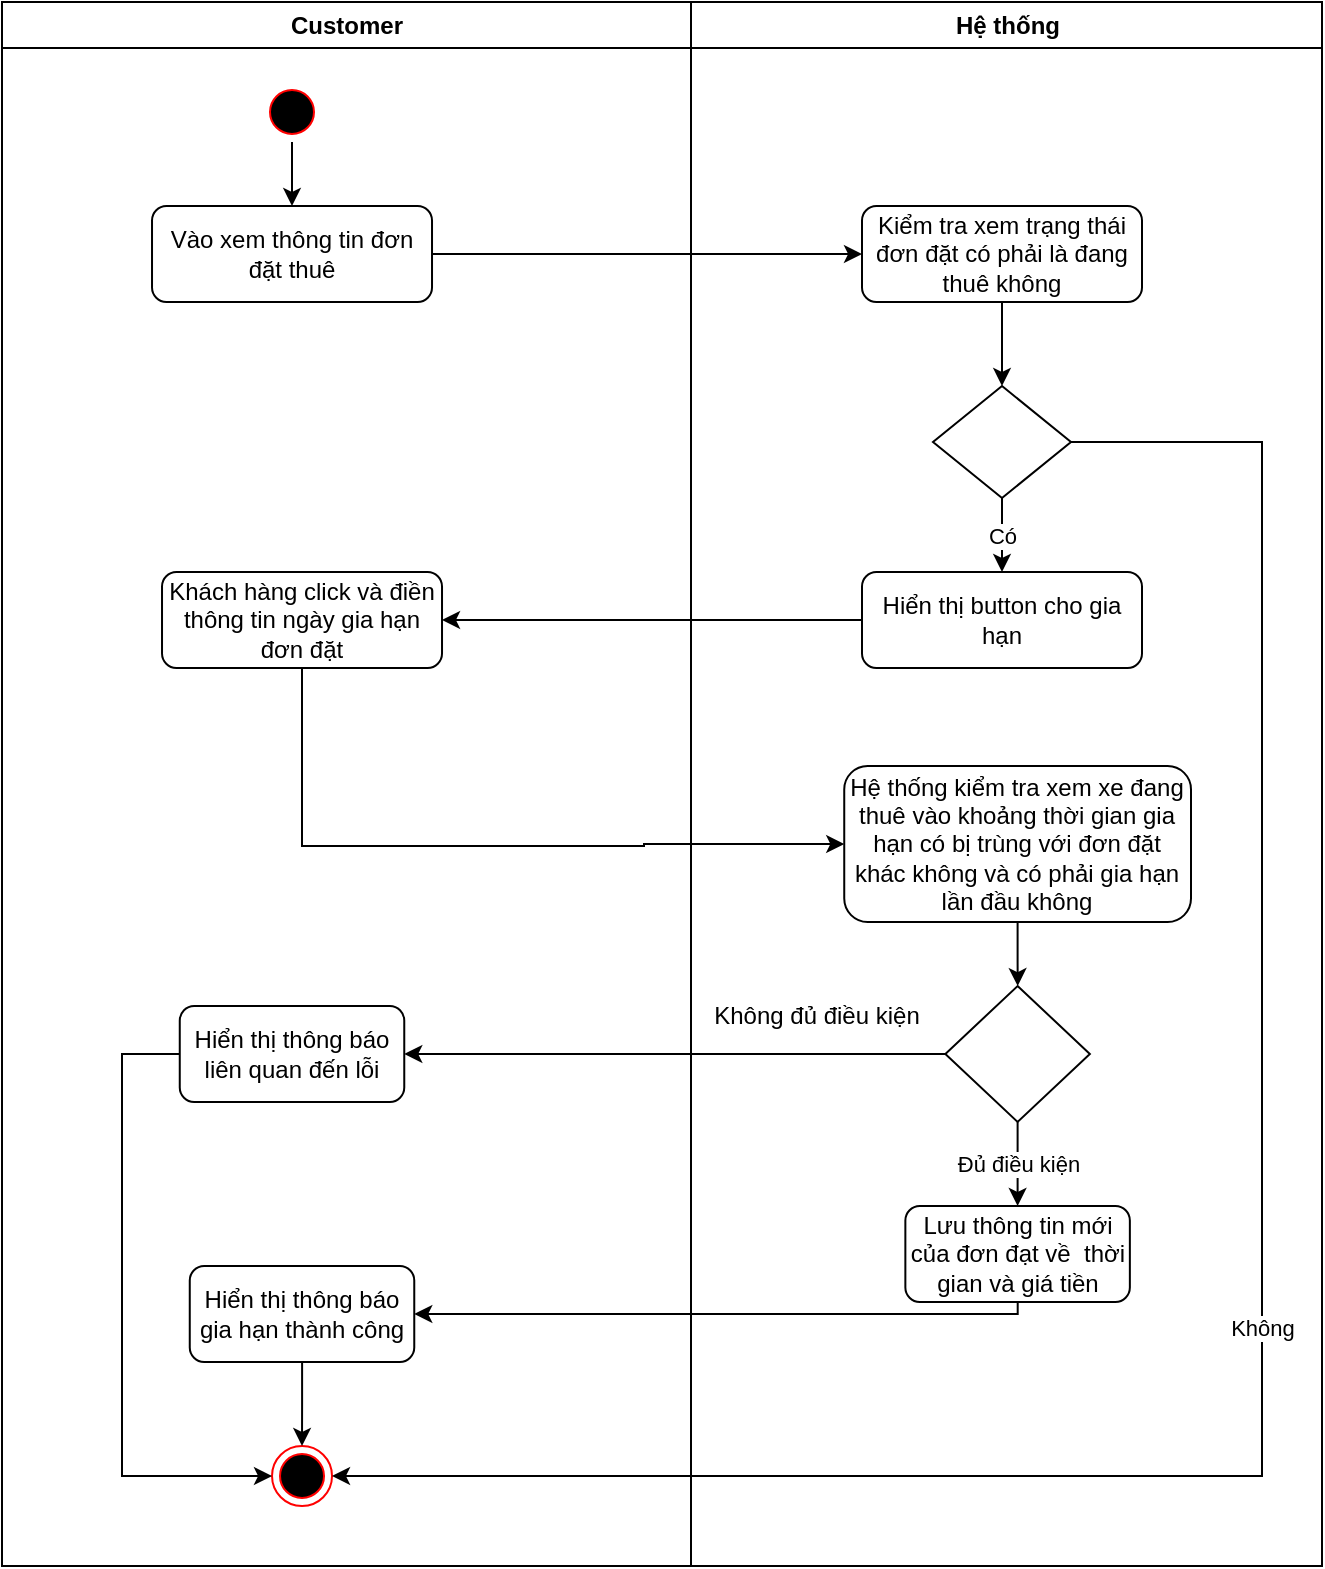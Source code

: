 <mxfile version="27.0.9">
  <diagram name="Page-1" id="e7e014a7-5840-1c2e-5031-d8a46d1fe8dd">
    <mxGraphModel dx="1426" dy="711" grid="1" gridSize="10" guides="1" tooltips="1" connect="1" arrows="1" fold="1" page="1" pageScale="1" pageWidth="1169" pageHeight="826" background="none" math="0" shadow="0">
      <root>
        <mxCell id="0" />
        <mxCell id="1" parent="0" />
        <mxCell id="2" value="Customer" style="swimlane;whiteSpace=wrap" parent="1" vertex="1">
          <mxGeometry x="100" y="128" width="344.5" height="782" as="geometry" />
        </mxCell>
        <mxCell id="-Ku692GFIw_B7qga-q3F-63" value="" style="edgeStyle=orthogonalEdgeStyle;rounded=0;orthogonalLoop=1;jettySize=auto;html=1;" edge="1" parent="2" source="5" target="-Ku692GFIw_B7qga-q3F-42">
          <mxGeometry relative="1" as="geometry" />
        </mxCell>
        <mxCell id="5" value="" style="ellipse;shape=startState;fillColor=#000000;strokeColor=#ff0000;" parent="2" vertex="1">
          <mxGeometry x="130" y="40" width="30" height="30" as="geometry" />
        </mxCell>
        <mxCell id="-Ku692GFIw_B7qga-q3F-42" value="Vào xem thông tin đơn đặt thuê" style="rounded=1;whiteSpace=wrap;html=1;" vertex="1" parent="2">
          <mxGeometry x="75.01" y="102" width="140" height="48" as="geometry" />
        </mxCell>
        <mxCell id="38" value="" style="ellipse;shape=endState;fillColor=#000000;strokeColor=#ff0000" parent="2" vertex="1">
          <mxGeometry x="135.01" y="722" width="30" height="30" as="geometry" />
        </mxCell>
        <mxCell id="-Ku692GFIw_B7qga-q3F-55" value="Khách hàng click và điền thông tin ngày gia hạn đơn đặt" style="rounded=1;whiteSpace=wrap;html=1;" vertex="1" parent="2">
          <mxGeometry x="80.01" y="285" width="140" height="48" as="geometry" />
        </mxCell>
        <mxCell id="-Ku692GFIw_B7qga-q3F-74" style="edgeStyle=orthogonalEdgeStyle;rounded=0;orthogonalLoop=1;jettySize=auto;html=1;entryX=0;entryY=0.5;entryDx=0;entryDy=0;" edge="1" parent="2" source="-Ku692GFIw_B7qga-q3F-59" target="38">
          <mxGeometry relative="1" as="geometry">
            <Array as="points">
              <mxPoint x="60" y="526" />
              <mxPoint x="60" y="737" />
            </Array>
          </mxGeometry>
        </mxCell>
        <mxCell id="-Ku692GFIw_B7qga-q3F-59" value="Hiển thị thông báo liên quan đến lỗi" style="rounded=1;whiteSpace=wrap;html=1;" vertex="1" parent="2">
          <mxGeometry x="88.88" y="502" width="112.25" height="48" as="geometry" />
        </mxCell>
        <mxCell id="-Ku692GFIw_B7qga-q3F-75" value="" style="edgeStyle=orthogonalEdgeStyle;rounded=0;orthogonalLoop=1;jettySize=auto;html=1;" edge="1" parent="2" source="-Ku692GFIw_B7qga-q3F-62" target="38">
          <mxGeometry relative="1" as="geometry" />
        </mxCell>
        <mxCell id="-Ku692GFIw_B7qga-q3F-62" value="Hiển thị thông báo gia hạn thành công" style="rounded=1;whiteSpace=wrap;html=1;" vertex="1" parent="2">
          <mxGeometry x="93.88" y="632" width="112.25" height="48" as="geometry" />
        </mxCell>
        <mxCell id="3" value="Hệ thống" style="swimlane;whiteSpace=wrap" parent="1" vertex="1">
          <mxGeometry x="444.5" y="128" width="315.5" height="782" as="geometry" />
        </mxCell>
        <mxCell id="-Ku692GFIw_B7qga-q3F-52" value="" style="edgeStyle=orthogonalEdgeStyle;rounded=0;orthogonalLoop=1;jettySize=auto;html=1;" edge="1" parent="3" source="-Ku692GFIw_B7qga-q3F-44" target="-Ku692GFIw_B7qga-q3F-51">
          <mxGeometry relative="1" as="geometry" />
        </mxCell>
        <mxCell id="-Ku692GFIw_B7qga-q3F-44" value="Kiểm tra xem trạng thái đơn đặt có phải là đang thuê không" style="rounded=1;whiteSpace=wrap;html=1;" vertex="1" parent="3">
          <mxGeometry x="85.5" y="102" width="140" height="48" as="geometry" />
        </mxCell>
        <mxCell id="-Ku692GFIw_B7qga-q3F-45" value="Hiển thị button cho gia hạn" style="rounded=1;whiteSpace=wrap;html=1;" vertex="1" parent="3">
          <mxGeometry x="85.5" y="285" width="140" height="48" as="geometry" />
        </mxCell>
        <mxCell id="-Ku692GFIw_B7qga-q3F-66" value="Có" style="edgeStyle=orthogonalEdgeStyle;rounded=0;orthogonalLoop=1;jettySize=auto;html=1;" edge="1" parent="3" source="-Ku692GFIw_B7qga-q3F-51" target="-Ku692GFIw_B7qga-q3F-45">
          <mxGeometry relative="1" as="geometry" />
        </mxCell>
        <mxCell id="-Ku692GFIw_B7qga-q3F-51" value="" style="rhombus;whiteSpace=wrap;html=1;" vertex="1" parent="3">
          <mxGeometry x="121" y="192" width="69" height="56" as="geometry" />
        </mxCell>
        <mxCell id="-Ku692GFIw_B7qga-q3F-69" value="" style="edgeStyle=orthogonalEdgeStyle;rounded=0;orthogonalLoop=1;jettySize=auto;html=1;" edge="1" parent="3" source="-Ku692GFIw_B7qga-q3F-56" target="-Ku692GFIw_B7qga-q3F-58">
          <mxGeometry relative="1" as="geometry" />
        </mxCell>
        <mxCell id="-Ku692GFIw_B7qga-q3F-56" value="Hệ thống kiểm tra xem xe đang thuê vào khoảng thời gian gia hạn có bị trùng với đơn đặt khác không và có phải gia hạn lần đầu không" style="rounded=1;whiteSpace=wrap;html=1;" vertex="1" parent="3">
          <mxGeometry x="76.62" y="382" width="173.38" height="78" as="geometry" />
        </mxCell>
        <mxCell id="-Ku692GFIw_B7qga-q3F-70" value="Đủ điều kiện" style="edgeStyle=orthogonalEdgeStyle;rounded=0;orthogonalLoop=1;jettySize=auto;html=1;" edge="1" parent="3" source="-Ku692GFIw_B7qga-q3F-58" target="-Ku692GFIw_B7qga-q3F-61">
          <mxGeometry relative="1" as="geometry" />
        </mxCell>
        <mxCell id="-Ku692GFIw_B7qga-q3F-58" value="" style="rhombus;whiteSpace=wrap;html=1;" vertex="1" parent="3">
          <mxGeometry x="127.18" y="492" width="72.25" height="68" as="geometry" />
        </mxCell>
        <mxCell id="-Ku692GFIw_B7qga-q3F-61" value="Lưu thông tin mới của đơn đạt về&amp;nbsp; thời gian và giá tiền" style="rounded=1;whiteSpace=wrap;html=1;" vertex="1" parent="3">
          <mxGeometry x="107.18" y="602" width="112.25" height="48" as="geometry" />
        </mxCell>
        <mxCell id="-Ku692GFIw_B7qga-q3F-76" value="Không đủ điều kiện" style="text;html=1;align=center;verticalAlign=middle;resizable=0;points=[];autosize=1;strokeColor=none;fillColor=none;" vertex="1" parent="3">
          <mxGeometry x="-2.82" y="492" width="130" height="30" as="geometry" />
        </mxCell>
        <mxCell id="-Ku692GFIw_B7qga-q3F-64" style="edgeStyle=orthogonalEdgeStyle;rounded=0;orthogonalLoop=1;jettySize=auto;html=1;entryX=0;entryY=0.5;entryDx=0;entryDy=0;" edge="1" parent="1" source="-Ku692GFIw_B7qga-q3F-42" target="-Ku692GFIw_B7qga-q3F-44">
          <mxGeometry relative="1" as="geometry" />
        </mxCell>
        <mxCell id="-Ku692GFIw_B7qga-q3F-65" value="Không" style="edgeStyle=orthogonalEdgeStyle;rounded=0;orthogonalLoop=1;jettySize=auto;html=1;entryX=1;entryY=0.5;entryDx=0;entryDy=0;" edge="1" parent="1" source="-Ku692GFIw_B7qga-q3F-51" target="38">
          <mxGeometry relative="1" as="geometry">
            <Array as="points">
              <mxPoint x="730" y="348" />
              <mxPoint x="730" y="865" />
            </Array>
          </mxGeometry>
        </mxCell>
        <mxCell id="-Ku692GFIw_B7qga-q3F-67" style="edgeStyle=orthogonalEdgeStyle;rounded=0;orthogonalLoop=1;jettySize=auto;html=1;entryX=1;entryY=0.5;entryDx=0;entryDy=0;" edge="1" parent="1" source="-Ku692GFIw_B7qga-q3F-45" target="-Ku692GFIw_B7qga-q3F-55">
          <mxGeometry relative="1" as="geometry" />
        </mxCell>
        <mxCell id="-Ku692GFIw_B7qga-q3F-68" style="edgeStyle=orthogonalEdgeStyle;rounded=0;orthogonalLoop=1;jettySize=auto;html=1;entryX=0;entryY=0.5;entryDx=0;entryDy=0;" edge="1" parent="1" source="-Ku692GFIw_B7qga-q3F-55" target="-Ku692GFIw_B7qga-q3F-56">
          <mxGeometry relative="1" as="geometry">
            <Array as="points">
              <mxPoint x="250" y="550" />
              <mxPoint x="421" y="550" />
              <mxPoint x="421" y="549" />
            </Array>
          </mxGeometry>
        </mxCell>
        <mxCell id="-Ku692GFIw_B7qga-q3F-71" style="edgeStyle=orthogonalEdgeStyle;rounded=0;orthogonalLoop=1;jettySize=auto;html=1;entryX=1;entryY=0.5;entryDx=0;entryDy=0;" edge="1" parent="1" source="-Ku692GFIw_B7qga-q3F-58" target="-Ku692GFIw_B7qga-q3F-59">
          <mxGeometry relative="1" as="geometry" />
        </mxCell>
        <mxCell id="-Ku692GFIw_B7qga-q3F-73" style="edgeStyle=orthogonalEdgeStyle;rounded=0;orthogonalLoop=1;jettySize=auto;html=1;entryX=1;entryY=0.5;entryDx=0;entryDy=0;" edge="1" parent="1" source="-Ku692GFIw_B7qga-q3F-61" target="-Ku692GFIw_B7qga-q3F-62">
          <mxGeometry relative="1" as="geometry">
            <Array as="points">
              <mxPoint x="608" y="784" />
            </Array>
          </mxGeometry>
        </mxCell>
      </root>
    </mxGraphModel>
  </diagram>
</mxfile>
